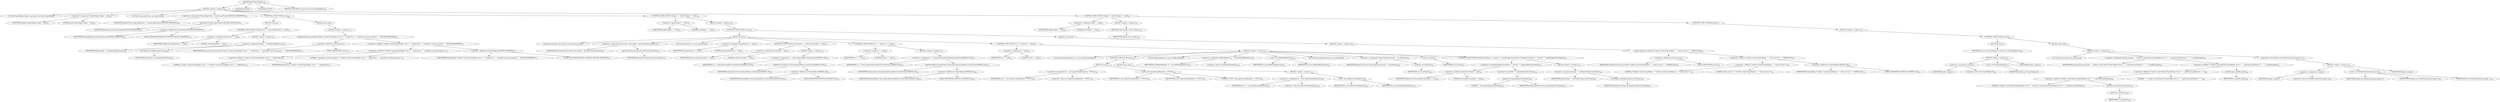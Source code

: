 digraph "getProjectHelper" {  
"99" [label = <(METHOD,getProjectHelper)<SUB>198</SUB>> ]
"100" [label = <(BLOCK,&lt;empty&gt;,&lt;empty&gt;)<SUB>199</SUB>> ]
"101" [label = <(LOCAL,ProjectHelper helper: org.apache.tools.ant.ProjectHelper)> ]
"102" [label = <(&lt;operator&gt;.assignment,ProjectHelper helper = null)<SUB>202</SUB>> ]
"103" [label = <(IDENTIFIER,helper,ProjectHelper helper = null)<SUB>202</SUB>> ]
"104" [label = <(LITERAL,null,ProjectHelper helper = null)<SUB>202</SUB>> ]
"105" [label = <(LOCAL,String helperClass: java.lang.String)> ]
"106" [label = <(&lt;operator&gt;.assignment,String helperClass = System.getProperty(HELPER_PROPERTY))<SUB>205</SUB>> ]
"107" [label = <(IDENTIFIER,helperClass,String helperClass = System.getProperty(HELPER_PROPERTY))<SUB>205</SUB>> ]
"108" [label = <(getProperty,System.getProperty(HELPER_PROPERTY))<SUB>205</SUB>> ]
"109" [label = <(IDENTIFIER,System,System.getProperty(HELPER_PROPERTY))<SUB>205</SUB>> ]
"110" [label = <(&lt;operator&gt;.fieldAccess,ProjectHelper.HELPER_PROPERTY)<SUB>205</SUB>> ]
"111" [label = <(IDENTIFIER,ProjectHelper,System.getProperty(HELPER_PROPERTY))<SUB>205</SUB>> ]
"112" [label = <(FIELD_IDENTIFIER,HELPER_PROPERTY,HELPER_PROPERTY)<SUB>205</SUB>> ]
"113" [label = <(CONTROL_STRUCTURE,try,try)<SUB>206</SUB>> ]
"114" [label = <(BLOCK,try,try)<SUB>206</SUB>> ]
"115" [label = <(CONTROL_STRUCTURE,if (helperClass != null),if (helperClass != null))<SUB>207</SUB>> ]
"116" [label = <(&lt;operator&gt;.notEquals,helperClass != null)<SUB>207</SUB>> ]
"117" [label = <(IDENTIFIER,helperClass,helperClass != null)<SUB>207</SUB>> ]
"118" [label = <(LITERAL,null,helperClass != null)<SUB>207</SUB>> ]
"119" [label = <(BLOCK,&lt;empty&gt;,&lt;empty&gt;)<SUB>207</SUB>> ]
"120" [label = <(&lt;operator&gt;.assignment,helper = newHelper(helperClass))<SUB>208</SUB>> ]
"121" [label = <(IDENTIFIER,helper,helper = newHelper(helperClass))<SUB>208</SUB>> ]
"122" [label = <(newHelper,newHelper(helperClass))<SUB>208</SUB>> ]
"123" [label = <(IDENTIFIER,helperClass,newHelper(helperClass))<SUB>208</SUB>> ]
"124" [label = <(BLOCK,catch,catch)> ]
"125" [label = <(BLOCK,&lt;empty&gt;,&lt;empty&gt;)<SUB>210</SUB>> ]
"126" [label = <(println,System.out.println(&quot;Unable to load ProjectHelper class \&quot;&quot; + helperClass + &quot; specified in system property &quot; + HELPER_PROPERTY))<SUB>211</SUB>> ]
"127" [label = <(&lt;operator&gt;.fieldAccess,System.out)<SUB>211</SUB>> ]
"128" [label = <(IDENTIFIER,System,System.out.println(&quot;Unable to load ProjectHelper class \&quot;&quot; + helperClass + &quot; specified in system property &quot; + HELPER_PROPERTY))<SUB>211</SUB>> ]
"129" [label = <(FIELD_IDENTIFIER,out,out)<SUB>211</SUB>> ]
"130" [label = <(&lt;operator&gt;.addition,&quot;Unable to load ProjectHelper class \&quot;&quot; + helperClass + &quot; specified in system property &quot; + HELPER_PROPERTY)<SUB>211</SUB>> ]
"131" [label = <(&lt;operator&gt;.addition,&quot;Unable to load ProjectHelper class \&quot;&quot; + helperClass + &quot; specified in system property &quot;)<SUB>211</SUB>> ]
"132" [label = <(&lt;operator&gt;.addition,&quot;Unable to load ProjectHelper class \&quot;&quot; + helperClass)<SUB>211</SUB>> ]
"133" [label = <(LITERAL,&quot;Unable to load ProjectHelper class \&quot;&quot;,&quot;Unable to load ProjectHelper class \&quot;&quot; + helperClass)<SUB>211</SUB>> ]
"134" [label = <(IDENTIFIER,helperClass,&quot;Unable to load ProjectHelper class \&quot;&quot; + helperClass)<SUB>212</SUB>> ]
"135" [label = <(LITERAL,&quot; specified in system property &quot;,&quot;Unable to load ProjectHelper class \&quot;&quot; + helperClass + &quot; specified in system property &quot;)<SUB>212</SUB>> ]
"136" [label = <(&lt;operator&gt;.fieldAccess,ProjectHelper.HELPER_PROPERTY)<SUB>213</SUB>> ]
"137" [label = <(IDENTIFIER,ProjectHelper,&quot;Unable to load ProjectHelper class \&quot;&quot; + helperClass + &quot; specified in system property &quot; + HELPER_PROPERTY)<SUB>213</SUB>> ]
"138" [label = <(FIELD_IDENTIFIER,HELPER_PROPERTY,HELPER_PROPERTY)<SUB>213</SUB>> ]
"139" [label = <(CONTROL_STRUCTURE,if (helper == null),if (helper == null))<SUB>218</SUB>> ]
"140" [label = <(&lt;operator&gt;.equals,helper == null)<SUB>218</SUB>> ]
"141" [label = <(IDENTIFIER,helper,helper == null)<SUB>218</SUB>> ]
"142" [label = <(LITERAL,null,helper == null)<SUB>218</SUB>> ]
"143" [label = <(BLOCK,&lt;empty&gt;,&lt;empty&gt;)<SUB>218</SUB>> ]
"144" [label = <(CONTROL_STRUCTURE,try,try)<SUB>219</SUB>> ]
"145" [label = <(BLOCK,try,try)<SUB>219</SUB>> ]
"146" [label = <(LOCAL,ClassLoader classLoader: java.lang.ClassLoader)> ]
"147" [label = <(&lt;operator&gt;.assignment,ClassLoader classLoader = getContextClassLoader())<SUB>220</SUB>> ]
"148" [label = <(IDENTIFIER,classLoader,ClassLoader classLoader = getContextClassLoader())<SUB>220</SUB>> ]
"149" [label = <(getContextClassLoader,getContextClassLoader())<SUB>220</SUB>> ]
"150" [label = <(IDENTIFIER,LoaderUtils,getContextClassLoader())<SUB>220</SUB>> ]
"151" [label = <(LOCAL,InputStream is: java.io.InputStream)> ]
"152" [label = <(&lt;operator&gt;.assignment,InputStream is = null)<SUB>221</SUB>> ]
"153" [label = <(IDENTIFIER,is,InputStream is = null)<SUB>221</SUB>> ]
"154" [label = <(LITERAL,null,InputStream is = null)<SUB>221</SUB>> ]
"155" [label = <(CONTROL_STRUCTURE,if (classLoader != null),if (classLoader != null))<SUB>222</SUB>> ]
"156" [label = <(&lt;operator&gt;.notEquals,classLoader != null)<SUB>222</SUB>> ]
"157" [label = <(IDENTIFIER,classLoader,classLoader != null)<SUB>222</SUB>> ]
"158" [label = <(LITERAL,null,classLoader != null)<SUB>222</SUB>> ]
"159" [label = <(BLOCK,&lt;empty&gt;,&lt;empty&gt;)<SUB>222</SUB>> ]
"160" [label = <(&lt;operator&gt;.assignment,is = classLoader.getResourceAsStream(SERVICE_ID))<SUB>223</SUB>> ]
"161" [label = <(IDENTIFIER,is,is = classLoader.getResourceAsStream(SERVICE_ID))<SUB>223</SUB>> ]
"162" [label = <(getResourceAsStream,classLoader.getResourceAsStream(SERVICE_ID))<SUB>223</SUB>> ]
"163" [label = <(IDENTIFIER,classLoader,classLoader.getResourceAsStream(SERVICE_ID))<SUB>223</SUB>> ]
"164" [label = <(&lt;operator&gt;.fieldAccess,ProjectHelper.SERVICE_ID)<SUB>223</SUB>> ]
"165" [label = <(IDENTIFIER,ProjectHelper,classLoader.getResourceAsStream(SERVICE_ID))<SUB>223</SUB>> ]
"166" [label = <(FIELD_IDENTIFIER,SERVICE_ID,SERVICE_ID)<SUB>223</SUB>> ]
"167" [label = <(CONTROL_STRUCTURE,if (is == null),if (is == null))<SUB>225</SUB>> ]
"168" [label = <(&lt;operator&gt;.equals,is == null)<SUB>225</SUB>> ]
"169" [label = <(IDENTIFIER,is,is == null)<SUB>225</SUB>> ]
"170" [label = <(LITERAL,null,is == null)<SUB>225</SUB>> ]
"171" [label = <(BLOCK,&lt;empty&gt;,&lt;empty&gt;)<SUB>225</SUB>> ]
"172" [label = <(&lt;operator&gt;.assignment,is = ClassLoader.getSystemResourceAsStream(SERVICE_ID))<SUB>226</SUB>> ]
"173" [label = <(IDENTIFIER,is,is = ClassLoader.getSystemResourceAsStream(SERVICE_ID))<SUB>226</SUB>> ]
"174" [label = <(getSystemResourceAsStream,ClassLoader.getSystemResourceAsStream(SERVICE_ID))<SUB>226</SUB>> ]
"175" [label = <(IDENTIFIER,ClassLoader,ClassLoader.getSystemResourceAsStream(SERVICE_ID))<SUB>226</SUB>> ]
"176" [label = <(&lt;operator&gt;.fieldAccess,ProjectHelper.SERVICE_ID)<SUB>226</SUB>> ]
"177" [label = <(IDENTIFIER,ProjectHelper,ClassLoader.getSystemResourceAsStream(SERVICE_ID))<SUB>226</SUB>> ]
"178" [label = <(FIELD_IDENTIFIER,SERVICE_ID,SERVICE_ID)<SUB>226</SUB>> ]
"179" [label = <(CONTROL_STRUCTURE,if (is != null),if (is != null))<SUB>229</SUB>> ]
"180" [label = <(&lt;operator&gt;.notEquals,is != null)<SUB>229</SUB>> ]
"181" [label = <(IDENTIFIER,is,is != null)<SUB>229</SUB>> ]
"182" [label = <(LITERAL,null,is != null)<SUB>229</SUB>> ]
"183" [label = <(BLOCK,&lt;empty&gt;,&lt;empty&gt;)<SUB>229</SUB>> ]
"6" [label = <(LOCAL,InputStreamReader isr: java.io.InputStreamReader)> ]
"184" [label = <(CONTROL_STRUCTURE,try,try)<SUB>233</SUB>> ]
"185" [label = <(BLOCK,try,try)<SUB>233</SUB>> ]
"186" [label = <(&lt;operator&gt;.assignment,isr = new InputStreamReader(is, &quot;UTF-8&quot;))<SUB>234</SUB>> ]
"187" [label = <(IDENTIFIER,isr,isr = new InputStreamReader(is, &quot;UTF-8&quot;))<SUB>234</SUB>> ]
"188" [label = <(&lt;operator&gt;.alloc,new InputStreamReader(is, &quot;UTF-8&quot;))<SUB>234</SUB>> ]
"189" [label = <(&lt;init&gt;,new InputStreamReader(is, &quot;UTF-8&quot;))<SUB>234</SUB>> ]
"5" [label = <(IDENTIFIER,isr,new InputStreamReader(is, &quot;UTF-8&quot;))<SUB>234</SUB>> ]
"190" [label = <(IDENTIFIER,is,new InputStreamReader(is, &quot;UTF-8&quot;))<SUB>234</SUB>> ]
"191" [label = <(LITERAL,&quot;UTF-8&quot;,new InputStreamReader(is, &quot;UTF-8&quot;))<SUB>234</SUB>> ]
"192" [label = <(BLOCK,catch,catch)> ]
"193" [label = <(BLOCK,&lt;empty&gt;,&lt;empty&gt;)<SUB>235</SUB>> ]
"194" [label = <(&lt;operator&gt;.assignment,isr = new InputStreamReader(is))<SUB>236</SUB>> ]
"195" [label = <(IDENTIFIER,isr,isr = new InputStreamReader(is))<SUB>236</SUB>> ]
"196" [label = <(&lt;operator&gt;.alloc,new InputStreamReader(is))<SUB>236</SUB>> ]
"197" [label = <(&lt;init&gt;,new InputStreamReader(is))<SUB>236</SUB>> ]
"7" [label = <(IDENTIFIER,isr,new InputStreamReader(is))<SUB>236</SUB>> ]
"198" [label = <(IDENTIFIER,is,new InputStreamReader(is))<SUB>236</SUB>> ]
"9" [label = <(LOCAL,BufferedReader rd: java.io.BufferedReader)> ]
"199" [label = <(&lt;operator&gt;.assignment,BufferedReader rd = new BufferedReader(isr))<SUB>238</SUB>> ]
"200" [label = <(IDENTIFIER,rd,BufferedReader rd = new BufferedReader(isr))<SUB>238</SUB>> ]
"201" [label = <(&lt;operator&gt;.alloc,new BufferedReader(isr))<SUB>238</SUB>> ]
"202" [label = <(&lt;init&gt;,new BufferedReader(isr))<SUB>238</SUB>> ]
"8" [label = <(IDENTIFIER,rd,new BufferedReader(isr))<SUB>238</SUB>> ]
"203" [label = <(IDENTIFIER,isr,new BufferedReader(isr))<SUB>238</SUB>> ]
"204" [label = <(LOCAL,String helperClassName: java.lang.String)> ]
"205" [label = <(&lt;operator&gt;.assignment,String helperClassName = rd.readLine())<SUB>240</SUB>> ]
"206" [label = <(IDENTIFIER,helperClassName,String helperClassName = rd.readLine())<SUB>240</SUB>> ]
"207" [label = <(readLine,rd.readLine())<SUB>240</SUB>> ]
"208" [label = <(IDENTIFIER,rd,rd.readLine())<SUB>240</SUB>> ]
"209" [label = <(close,rd.close())<SUB>241</SUB>> ]
"210" [label = <(IDENTIFIER,rd,rd.close())<SUB>241</SUB>> ]
"211" [label = <(CONTROL_STRUCTURE,if (helperClassName != null &amp;&amp; !&quot;&quot;.equals(helperClassName)),if (helperClassName != null &amp;&amp; !&quot;&quot;.equals(helperClassName)))<SUB>243</SUB>> ]
"212" [label = <(&lt;operator&gt;.logicalAnd,helperClassName != null &amp;&amp; !&quot;&quot;.equals(helperClassName))<SUB>243</SUB>> ]
"213" [label = <(&lt;operator&gt;.notEquals,helperClassName != null)<SUB>243</SUB>> ]
"214" [label = <(IDENTIFIER,helperClassName,helperClassName != null)<SUB>243</SUB>> ]
"215" [label = <(LITERAL,null,helperClassName != null)<SUB>243</SUB>> ]
"216" [label = <(&lt;operator&gt;.logicalNot,!&quot;&quot;.equals(helperClassName))<SUB>244</SUB>> ]
"217" [label = <(equals,this.equals(helperClassName))<SUB>244</SUB>> ]
"218" [label = <(LITERAL,&quot;&quot;,this.equals(helperClassName))<SUB>244</SUB>> ]
"219" [label = <(IDENTIFIER,helperClassName,this.equals(helperClassName))<SUB>244</SUB>> ]
"220" [label = <(BLOCK,&lt;empty&gt;,&lt;empty&gt;)<SUB>244</SUB>> ]
"221" [label = <(&lt;operator&gt;.assignment,helper = newHelper(helperClassName))<SUB>246</SUB>> ]
"222" [label = <(IDENTIFIER,helper,helper = newHelper(helperClassName))<SUB>246</SUB>> ]
"223" [label = <(newHelper,newHelper(helperClassName))<SUB>246</SUB>> ]
"224" [label = <(IDENTIFIER,helperClassName,newHelper(helperClassName))<SUB>246</SUB>> ]
"225" [label = <(BLOCK,catch,catch)> ]
"226" [label = <(BLOCK,&lt;empty&gt;,&lt;empty&gt;)<SUB>249</SUB>> ]
"227" [label = <(println,System.out.println(&quot;Unable to load ProjectHelper &quot; + &quot;from service \&quot;&quot; + SERVICE_ID))<SUB>250</SUB>> ]
"228" [label = <(&lt;operator&gt;.fieldAccess,System.out)<SUB>250</SUB>> ]
"229" [label = <(IDENTIFIER,System,System.out.println(&quot;Unable to load ProjectHelper &quot; + &quot;from service \&quot;&quot; + SERVICE_ID))<SUB>250</SUB>> ]
"230" [label = <(FIELD_IDENTIFIER,out,out)<SUB>250</SUB>> ]
"231" [label = <(&lt;operator&gt;.addition,&quot;Unable to load ProjectHelper &quot; + &quot;from service \&quot;&quot; + SERVICE_ID)<SUB>250</SUB>> ]
"232" [label = <(&lt;operator&gt;.addition,&quot;Unable to load ProjectHelper &quot; + &quot;from service \&quot;&quot;)<SUB>250</SUB>> ]
"233" [label = <(LITERAL,&quot;Unable to load ProjectHelper &quot;,&quot;Unable to load ProjectHelper &quot; + &quot;from service \&quot;&quot;)<SUB>250</SUB>> ]
"234" [label = <(LITERAL,&quot;from service \&quot;&quot;,&quot;Unable to load ProjectHelper &quot; + &quot;from service \&quot;&quot;)<SUB>251</SUB>> ]
"235" [label = <(&lt;operator&gt;.fieldAccess,ProjectHelper.SERVICE_ID)<SUB>251</SUB>> ]
"236" [label = <(IDENTIFIER,ProjectHelper,&quot;Unable to load ProjectHelper &quot; + &quot;from service \&quot;&quot; + SERVICE_ID)<SUB>251</SUB>> ]
"237" [label = <(FIELD_IDENTIFIER,SERVICE_ID,SERVICE_ID)<SUB>251</SUB>> ]
"238" [label = <(CONTROL_STRUCTURE,if (helper != null),if (helper != null))<SUB>255</SUB>> ]
"239" [label = <(&lt;operator&gt;.notEquals,helper != null)<SUB>255</SUB>> ]
"240" [label = <(IDENTIFIER,helper,helper != null)<SUB>255</SUB>> ]
"241" [label = <(LITERAL,null,helper != null)<SUB>255</SUB>> ]
"242" [label = <(BLOCK,&lt;empty&gt;,&lt;empty&gt;)<SUB>255</SUB>> ]
"243" [label = <(RETURN,return helper;,return helper;)<SUB>256</SUB>> ]
"244" [label = <(IDENTIFIER,helper,return helper;)<SUB>256</SUB>> ]
"245" [label = <(CONTROL_STRUCTURE,else,else)<SUB>257</SUB>> ]
"246" [label = <(BLOCK,&lt;empty&gt;,&lt;empty&gt;)<SUB>257</SUB>> ]
"247" [label = <(CONTROL_STRUCTURE,try,try)<SUB>258</SUB>> ]
"248" [label = <(BLOCK,try,try)<SUB>258</SUB>> ]
"249" [label = <(RETURN,return new ProjectHelper2();,return new ProjectHelper2();)<SUB>261</SUB>> ]
"250" [label = <(BLOCK,&lt;empty&gt;,&lt;empty&gt;)<SUB>261</SUB>> ]
"251" [label = <(&lt;operator&gt;.assignment,&lt;empty&gt;)> ]
"252" [label = <(IDENTIFIER,$obj5,&lt;empty&gt;)> ]
"253" [label = <(&lt;operator&gt;.alloc,new ProjectHelper2())<SUB>261</SUB>> ]
"254" [label = <(&lt;init&gt;,new ProjectHelper2())<SUB>261</SUB>> ]
"255" [label = <(IDENTIFIER,$obj5,new ProjectHelper2())> ]
"256" [label = <(IDENTIFIER,$obj5,&lt;empty&gt;)> ]
"257" [label = <(BLOCK,catch,catch)> ]
"258" [label = <(BLOCK,&lt;empty&gt;,&lt;empty&gt;)<SUB>262</SUB>> ]
"259" [label = <(LOCAL,String message: java.lang.String)> ]
"260" [label = <(&lt;operator&gt;.assignment,String message = &quot;Unable to load default ProjectHelper due to &quot; + e.getClass().getName() + &quot;: &quot; + e.getMessage())<SUB>263</SUB>> ]
"261" [label = <(IDENTIFIER,message,String message = &quot;Unable to load default ProjectHelper due to &quot; + e.getClass().getName() + &quot;: &quot; + e.getMessage())<SUB>263</SUB>> ]
"262" [label = <(&lt;operator&gt;.addition,&quot;Unable to load default ProjectHelper due to &quot; + e.getClass().getName() + &quot;: &quot; + e.getMessage())<SUB>263</SUB>> ]
"263" [label = <(&lt;operator&gt;.addition,&quot;Unable to load default ProjectHelper due to &quot; + e.getClass().getName() + &quot;: &quot;)<SUB>263</SUB>> ]
"264" [label = <(&lt;operator&gt;.addition,&quot;Unable to load default ProjectHelper due to &quot; + e.getClass().getName())<SUB>263</SUB>> ]
"265" [label = <(LITERAL,&quot;Unable to load default ProjectHelper due to &quot;,&quot;Unable to load default ProjectHelper due to &quot; + e.getClass().getName())<SUB>263</SUB>> ]
"266" [label = <(getName,e.getClass().getName())<SUB>264</SUB>> ]
"267" [label = <(getClass,e.getClass())<SUB>264</SUB>> ]
"268" [label = <(IDENTIFIER,e,e.getClass())<SUB>264</SUB>> ]
"269" [label = <(LITERAL,&quot;: &quot;,&quot;Unable to load default ProjectHelper due to &quot; + e.getClass().getName() + &quot;: &quot;)<SUB>264</SUB>> ]
"270" [label = <(getMessage,e.getMessage())<SUB>264</SUB>> ]
"271" [label = <(IDENTIFIER,e,e.getMessage())<SUB>264</SUB>> ]
"272" [label = <(&lt;operator&gt;.throw,throw new BuildException(message, e);)<SUB>265</SUB>> ]
"273" [label = <(BLOCK,&lt;empty&gt;,&lt;empty&gt;)<SUB>265</SUB>> ]
"274" [label = <(&lt;operator&gt;.assignment,&lt;empty&gt;)> ]
"275" [label = <(IDENTIFIER,$obj6,&lt;empty&gt;)> ]
"276" [label = <(&lt;operator&gt;.alloc,new BuildException(message, e))<SUB>265</SUB>> ]
"277" [label = <(&lt;init&gt;,new BuildException(message, e))<SUB>265</SUB>> ]
"278" [label = <(IDENTIFIER,$obj6,new BuildException(message, e))> ]
"279" [label = <(IDENTIFIER,message,new BuildException(message, e))<SUB>265</SUB>> ]
"280" [label = <(IDENTIFIER,e,new BuildException(message, e))<SUB>265</SUB>> ]
"281" [label = <(IDENTIFIER,$obj6,&lt;empty&gt;)> ]
"282" [label = <(MODIFIER,PUBLIC)> ]
"283" [label = <(MODIFIER,STATIC)> ]
"284" [label = <(METHOD_RETURN,org.apache.tools.ant.ProjectHelper)<SUB>198</SUB>> ]
  "99" -> "100" 
  "99" -> "282" 
  "99" -> "283" 
  "99" -> "284" 
  "100" -> "101" 
  "100" -> "102" 
  "100" -> "105" 
  "100" -> "106" 
  "100" -> "113" 
  "100" -> "139" 
  "100" -> "238" 
  "102" -> "103" 
  "102" -> "104" 
  "106" -> "107" 
  "106" -> "108" 
  "108" -> "109" 
  "108" -> "110" 
  "110" -> "111" 
  "110" -> "112" 
  "113" -> "114" 
  "113" -> "124" 
  "114" -> "115" 
  "115" -> "116" 
  "115" -> "119" 
  "116" -> "117" 
  "116" -> "118" 
  "119" -> "120" 
  "120" -> "121" 
  "120" -> "122" 
  "122" -> "123" 
  "124" -> "125" 
  "125" -> "126" 
  "126" -> "127" 
  "126" -> "130" 
  "127" -> "128" 
  "127" -> "129" 
  "130" -> "131" 
  "130" -> "136" 
  "131" -> "132" 
  "131" -> "135" 
  "132" -> "133" 
  "132" -> "134" 
  "136" -> "137" 
  "136" -> "138" 
  "139" -> "140" 
  "139" -> "143" 
  "140" -> "141" 
  "140" -> "142" 
  "143" -> "144" 
  "144" -> "145" 
  "144" -> "225" 
  "145" -> "146" 
  "145" -> "147" 
  "145" -> "151" 
  "145" -> "152" 
  "145" -> "155" 
  "145" -> "167" 
  "145" -> "179" 
  "147" -> "148" 
  "147" -> "149" 
  "149" -> "150" 
  "152" -> "153" 
  "152" -> "154" 
  "155" -> "156" 
  "155" -> "159" 
  "156" -> "157" 
  "156" -> "158" 
  "159" -> "160" 
  "160" -> "161" 
  "160" -> "162" 
  "162" -> "163" 
  "162" -> "164" 
  "164" -> "165" 
  "164" -> "166" 
  "167" -> "168" 
  "167" -> "171" 
  "168" -> "169" 
  "168" -> "170" 
  "171" -> "172" 
  "172" -> "173" 
  "172" -> "174" 
  "174" -> "175" 
  "174" -> "176" 
  "176" -> "177" 
  "176" -> "178" 
  "179" -> "180" 
  "179" -> "183" 
  "180" -> "181" 
  "180" -> "182" 
  "183" -> "6" 
  "183" -> "184" 
  "183" -> "9" 
  "183" -> "199" 
  "183" -> "202" 
  "183" -> "204" 
  "183" -> "205" 
  "183" -> "209" 
  "183" -> "211" 
  "184" -> "185" 
  "184" -> "192" 
  "185" -> "186" 
  "185" -> "189" 
  "186" -> "187" 
  "186" -> "188" 
  "189" -> "5" 
  "189" -> "190" 
  "189" -> "191" 
  "192" -> "193" 
  "193" -> "194" 
  "193" -> "197" 
  "194" -> "195" 
  "194" -> "196" 
  "197" -> "7" 
  "197" -> "198" 
  "199" -> "200" 
  "199" -> "201" 
  "202" -> "8" 
  "202" -> "203" 
  "205" -> "206" 
  "205" -> "207" 
  "207" -> "208" 
  "209" -> "210" 
  "211" -> "212" 
  "211" -> "220" 
  "212" -> "213" 
  "212" -> "216" 
  "213" -> "214" 
  "213" -> "215" 
  "216" -> "217" 
  "217" -> "218" 
  "217" -> "219" 
  "220" -> "221" 
  "221" -> "222" 
  "221" -> "223" 
  "223" -> "224" 
  "225" -> "226" 
  "226" -> "227" 
  "227" -> "228" 
  "227" -> "231" 
  "228" -> "229" 
  "228" -> "230" 
  "231" -> "232" 
  "231" -> "235" 
  "232" -> "233" 
  "232" -> "234" 
  "235" -> "236" 
  "235" -> "237" 
  "238" -> "239" 
  "238" -> "242" 
  "238" -> "245" 
  "239" -> "240" 
  "239" -> "241" 
  "242" -> "243" 
  "243" -> "244" 
  "245" -> "246" 
  "246" -> "247" 
  "247" -> "248" 
  "247" -> "257" 
  "248" -> "249" 
  "249" -> "250" 
  "250" -> "251" 
  "250" -> "254" 
  "250" -> "256" 
  "251" -> "252" 
  "251" -> "253" 
  "254" -> "255" 
  "257" -> "258" 
  "258" -> "259" 
  "258" -> "260" 
  "258" -> "272" 
  "260" -> "261" 
  "260" -> "262" 
  "262" -> "263" 
  "262" -> "270" 
  "263" -> "264" 
  "263" -> "269" 
  "264" -> "265" 
  "264" -> "266" 
  "266" -> "267" 
  "267" -> "268" 
  "270" -> "271" 
  "272" -> "273" 
  "273" -> "274" 
  "273" -> "277" 
  "273" -> "281" 
  "274" -> "275" 
  "274" -> "276" 
  "277" -> "278" 
  "277" -> "279" 
  "277" -> "280" 
}
